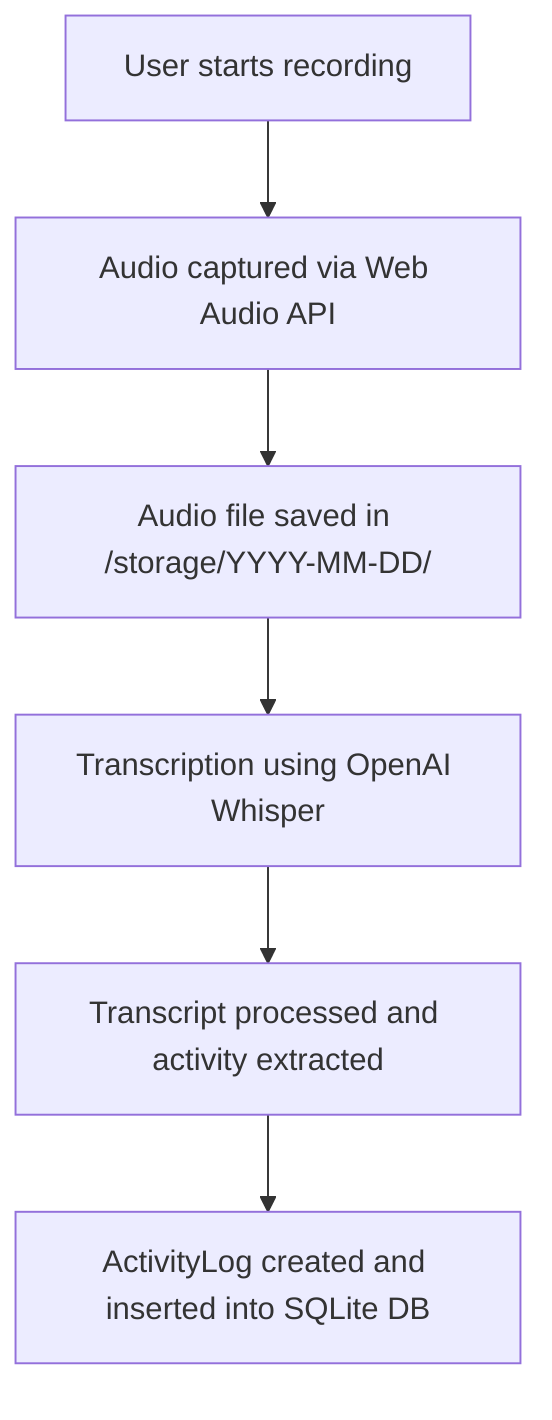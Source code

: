 flowchart TD
    A[User starts recording] --> B[Audio captured via Web Audio API]
    B --> C[Audio file saved in /storage/YYYY-MM-DD/]
    C --> D[Transcription using OpenAI Whisper]
    D --> E[Transcript processed and activity extracted]
    E --> F[ActivityLog created and inserted into SQLite DB]